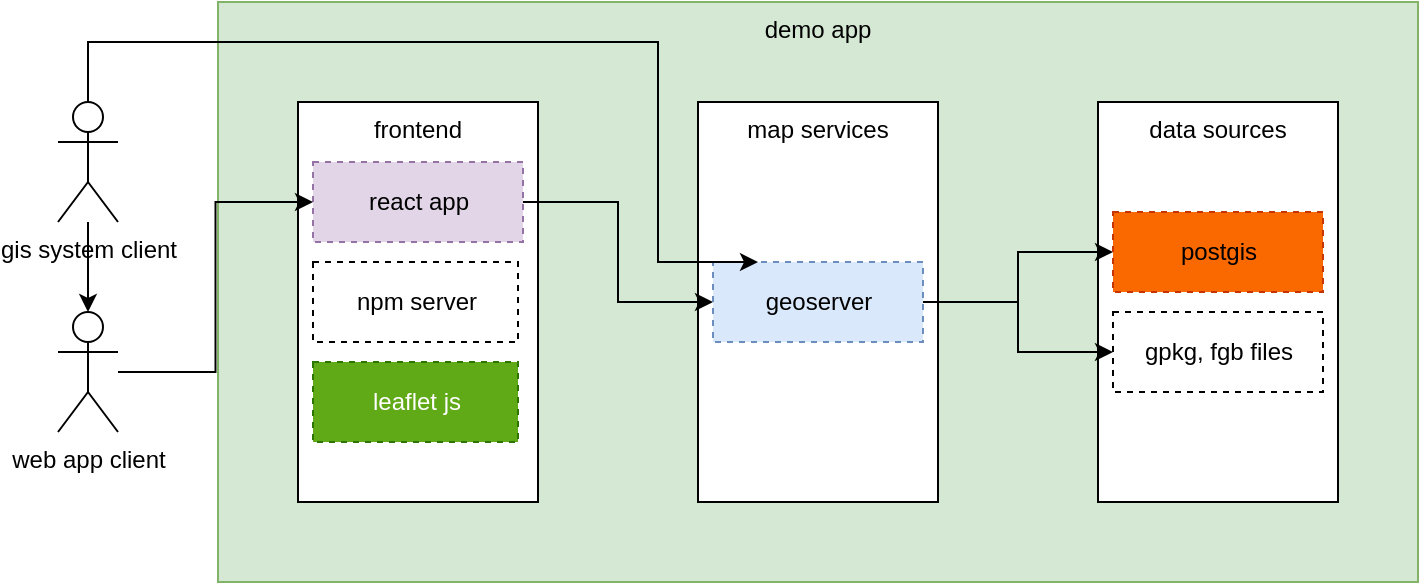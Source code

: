 <mxfile version="24.2.5" type="github">
  <diagram name="Strona-1" id="m5LUH9HP8mJjdcIqBXiX">
    <mxGraphModel dx="1050" dy="522" grid="1" gridSize="10" guides="1" tooltips="1" connect="1" arrows="1" fold="1" page="1" pageScale="1" pageWidth="827" pageHeight="1169" math="0" shadow="0">
      <root>
        <mxCell id="0" />
        <mxCell id="1" parent="0" />
        <mxCell id="S0G9rVYD8cyPHxKN2ZcD-10" value="demo app" style="rounded=0;whiteSpace=wrap;html=1;verticalAlign=top;fillColor=#d5e8d4;strokeColor=#82b366;" vertex="1" parent="1">
          <mxGeometry x="120" y="190" width="600" height="290" as="geometry" />
        </mxCell>
        <mxCell id="S0G9rVYD8cyPHxKN2ZcD-1" value="frontend" style="rounded=0;whiteSpace=wrap;html=1;verticalAlign=top;" vertex="1" parent="1">
          <mxGeometry x="160" y="240" width="120" height="200" as="geometry" />
        </mxCell>
        <mxCell id="S0G9rVYD8cyPHxKN2ZcD-2" value="map services" style="rounded=0;whiteSpace=wrap;html=1;verticalAlign=top;" vertex="1" parent="1">
          <mxGeometry x="360" y="240" width="120" height="200" as="geometry" />
        </mxCell>
        <mxCell id="S0G9rVYD8cyPHxKN2ZcD-3" value="data sources" style="rounded=0;whiteSpace=wrap;html=1;verticalAlign=top;" vertex="1" parent="1">
          <mxGeometry x="560" y="240" width="120" height="200" as="geometry" />
        </mxCell>
        <mxCell id="S0G9rVYD8cyPHxKN2ZcD-12" style="edgeStyle=orthogonalEdgeStyle;rounded=0;orthogonalLoop=1;jettySize=auto;html=1;entryX=0;entryY=0.5;entryDx=0;entryDy=0;" edge="1" parent="1" source="S0G9rVYD8cyPHxKN2ZcD-4" target="S0G9rVYD8cyPHxKN2ZcD-7">
          <mxGeometry relative="1" as="geometry" />
        </mxCell>
        <mxCell id="S0G9rVYD8cyPHxKN2ZcD-4" value="react app" style="rounded=0;whiteSpace=wrap;html=1;dashed=1;fillColor=#e1d5e7;strokeColor=#9673a6;" vertex="1" parent="1">
          <mxGeometry x="167.5" y="270" width="105" height="40" as="geometry" />
        </mxCell>
        <mxCell id="S0G9rVYD8cyPHxKN2ZcD-5" value="npm server" style="rounded=0;whiteSpace=wrap;html=1;dashed=1;" vertex="1" parent="1">
          <mxGeometry x="167.5" y="320" width="102.5" height="40" as="geometry" />
        </mxCell>
        <mxCell id="S0G9rVYD8cyPHxKN2ZcD-6" value="leaflet js" style="rounded=0;whiteSpace=wrap;html=1;dashed=1;fillColor=#60a917;strokeColor=#2D7600;fontColor=#ffffff;" vertex="1" parent="1">
          <mxGeometry x="167.5" y="370" width="102.5" height="40" as="geometry" />
        </mxCell>
        <mxCell id="S0G9rVYD8cyPHxKN2ZcD-13" style="edgeStyle=orthogonalEdgeStyle;rounded=0;orthogonalLoop=1;jettySize=auto;html=1;" edge="1" parent="1" source="S0G9rVYD8cyPHxKN2ZcD-7" target="S0G9rVYD8cyPHxKN2ZcD-8">
          <mxGeometry relative="1" as="geometry" />
        </mxCell>
        <mxCell id="S0G9rVYD8cyPHxKN2ZcD-14" style="edgeStyle=orthogonalEdgeStyle;rounded=0;orthogonalLoop=1;jettySize=auto;html=1;entryX=0;entryY=0.5;entryDx=0;entryDy=0;" edge="1" parent="1" source="S0G9rVYD8cyPHxKN2ZcD-7" target="S0G9rVYD8cyPHxKN2ZcD-9">
          <mxGeometry relative="1" as="geometry" />
        </mxCell>
        <mxCell id="S0G9rVYD8cyPHxKN2ZcD-7" value="geoserver" style="rounded=0;whiteSpace=wrap;html=1;dashed=1;fillColor=#dae8fc;strokeColor=#6c8ebf;" vertex="1" parent="1">
          <mxGeometry x="367.5" y="320" width="105" height="40" as="geometry" />
        </mxCell>
        <mxCell id="S0G9rVYD8cyPHxKN2ZcD-8" value="postgis" style="rounded=0;whiteSpace=wrap;html=1;dashed=1;fillColor=#fa6800;fontColor=#000000;strokeColor=#C73500;" vertex="1" parent="1">
          <mxGeometry x="567.5" y="295" width="105" height="40" as="geometry" />
        </mxCell>
        <mxCell id="S0G9rVYD8cyPHxKN2ZcD-9" value="gpkg, fgb files" style="rounded=0;whiteSpace=wrap;html=1;dashed=1;" vertex="1" parent="1">
          <mxGeometry x="567.5" y="345" width="105" height="40" as="geometry" />
        </mxCell>
        <mxCell id="S0G9rVYD8cyPHxKN2ZcD-17" value="" style="edgeStyle=orthogonalEdgeStyle;rounded=0;orthogonalLoop=1;jettySize=auto;html=1;" edge="1" parent="1" source="S0G9rVYD8cyPHxKN2ZcD-15" target="S0G9rVYD8cyPHxKN2ZcD-16">
          <mxGeometry relative="1" as="geometry" />
        </mxCell>
        <mxCell id="S0G9rVYD8cyPHxKN2ZcD-19" style="edgeStyle=orthogonalEdgeStyle;rounded=0;orthogonalLoop=1;jettySize=auto;html=1;" edge="1" parent="1" source="S0G9rVYD8cyPHxKN2ZcD-15">
          <mxGeometry relative="1" as="geometry">
            <mxPoint x="390" y="320" as="targetPoint" />
            <Array as="points">
              <mxPoint x="55" y="210" />
              <mxPoint x="340" y="210" />
              <mxPoint x="340" y="320" />
            </Array>
          </mxGeometry>
        </mxCell>
        <mxCell id="S0G9rVYD8cyPHxKN2ZcD-15" value="gis system client" style="shape=umlActor;verticalLabelPosition=bottom;verticalAlign=top;html=1;outlineConnect=0;" vertex="1" parent="1">
          <mxGeometry x="40" y="240" width="30" height="60" as="geometry" />
        </mxCell>
        <mxCell id="S0G9rVYD8cyPHxKN2ZcD-18" style="edgeStyle=orthogonalEdgeStyle;rounded=0;orthogonalLoop=1;jettySize=auto;html=1;entryX=0;entryY=0.5;entryDx=0;entryDy=0;" edge="1" parent="1" source="S0G9rVYD8cyPHxKN2ZcD-16" target="S0G9rVYD8cyPHxKN2ZcD-4">
          <mxGeometry relative="1" as="geometry" />
        </mxCell>
        <mxCell id="S0G9rVYD8cyPHxKN2ZcD-16" value="web app client" style="shape=umlActor;verticalLabelPosition=bottom;verticalAlign=top;html=1;outlineConnect=0;" vertex="1" parent="1">
          <mxGeometry x="40" y="345" width="30" height="60" as="geometry" />
        </mxCell>
      </root>
    </mxGraphModel>
  </diagram>
</mxfile>

